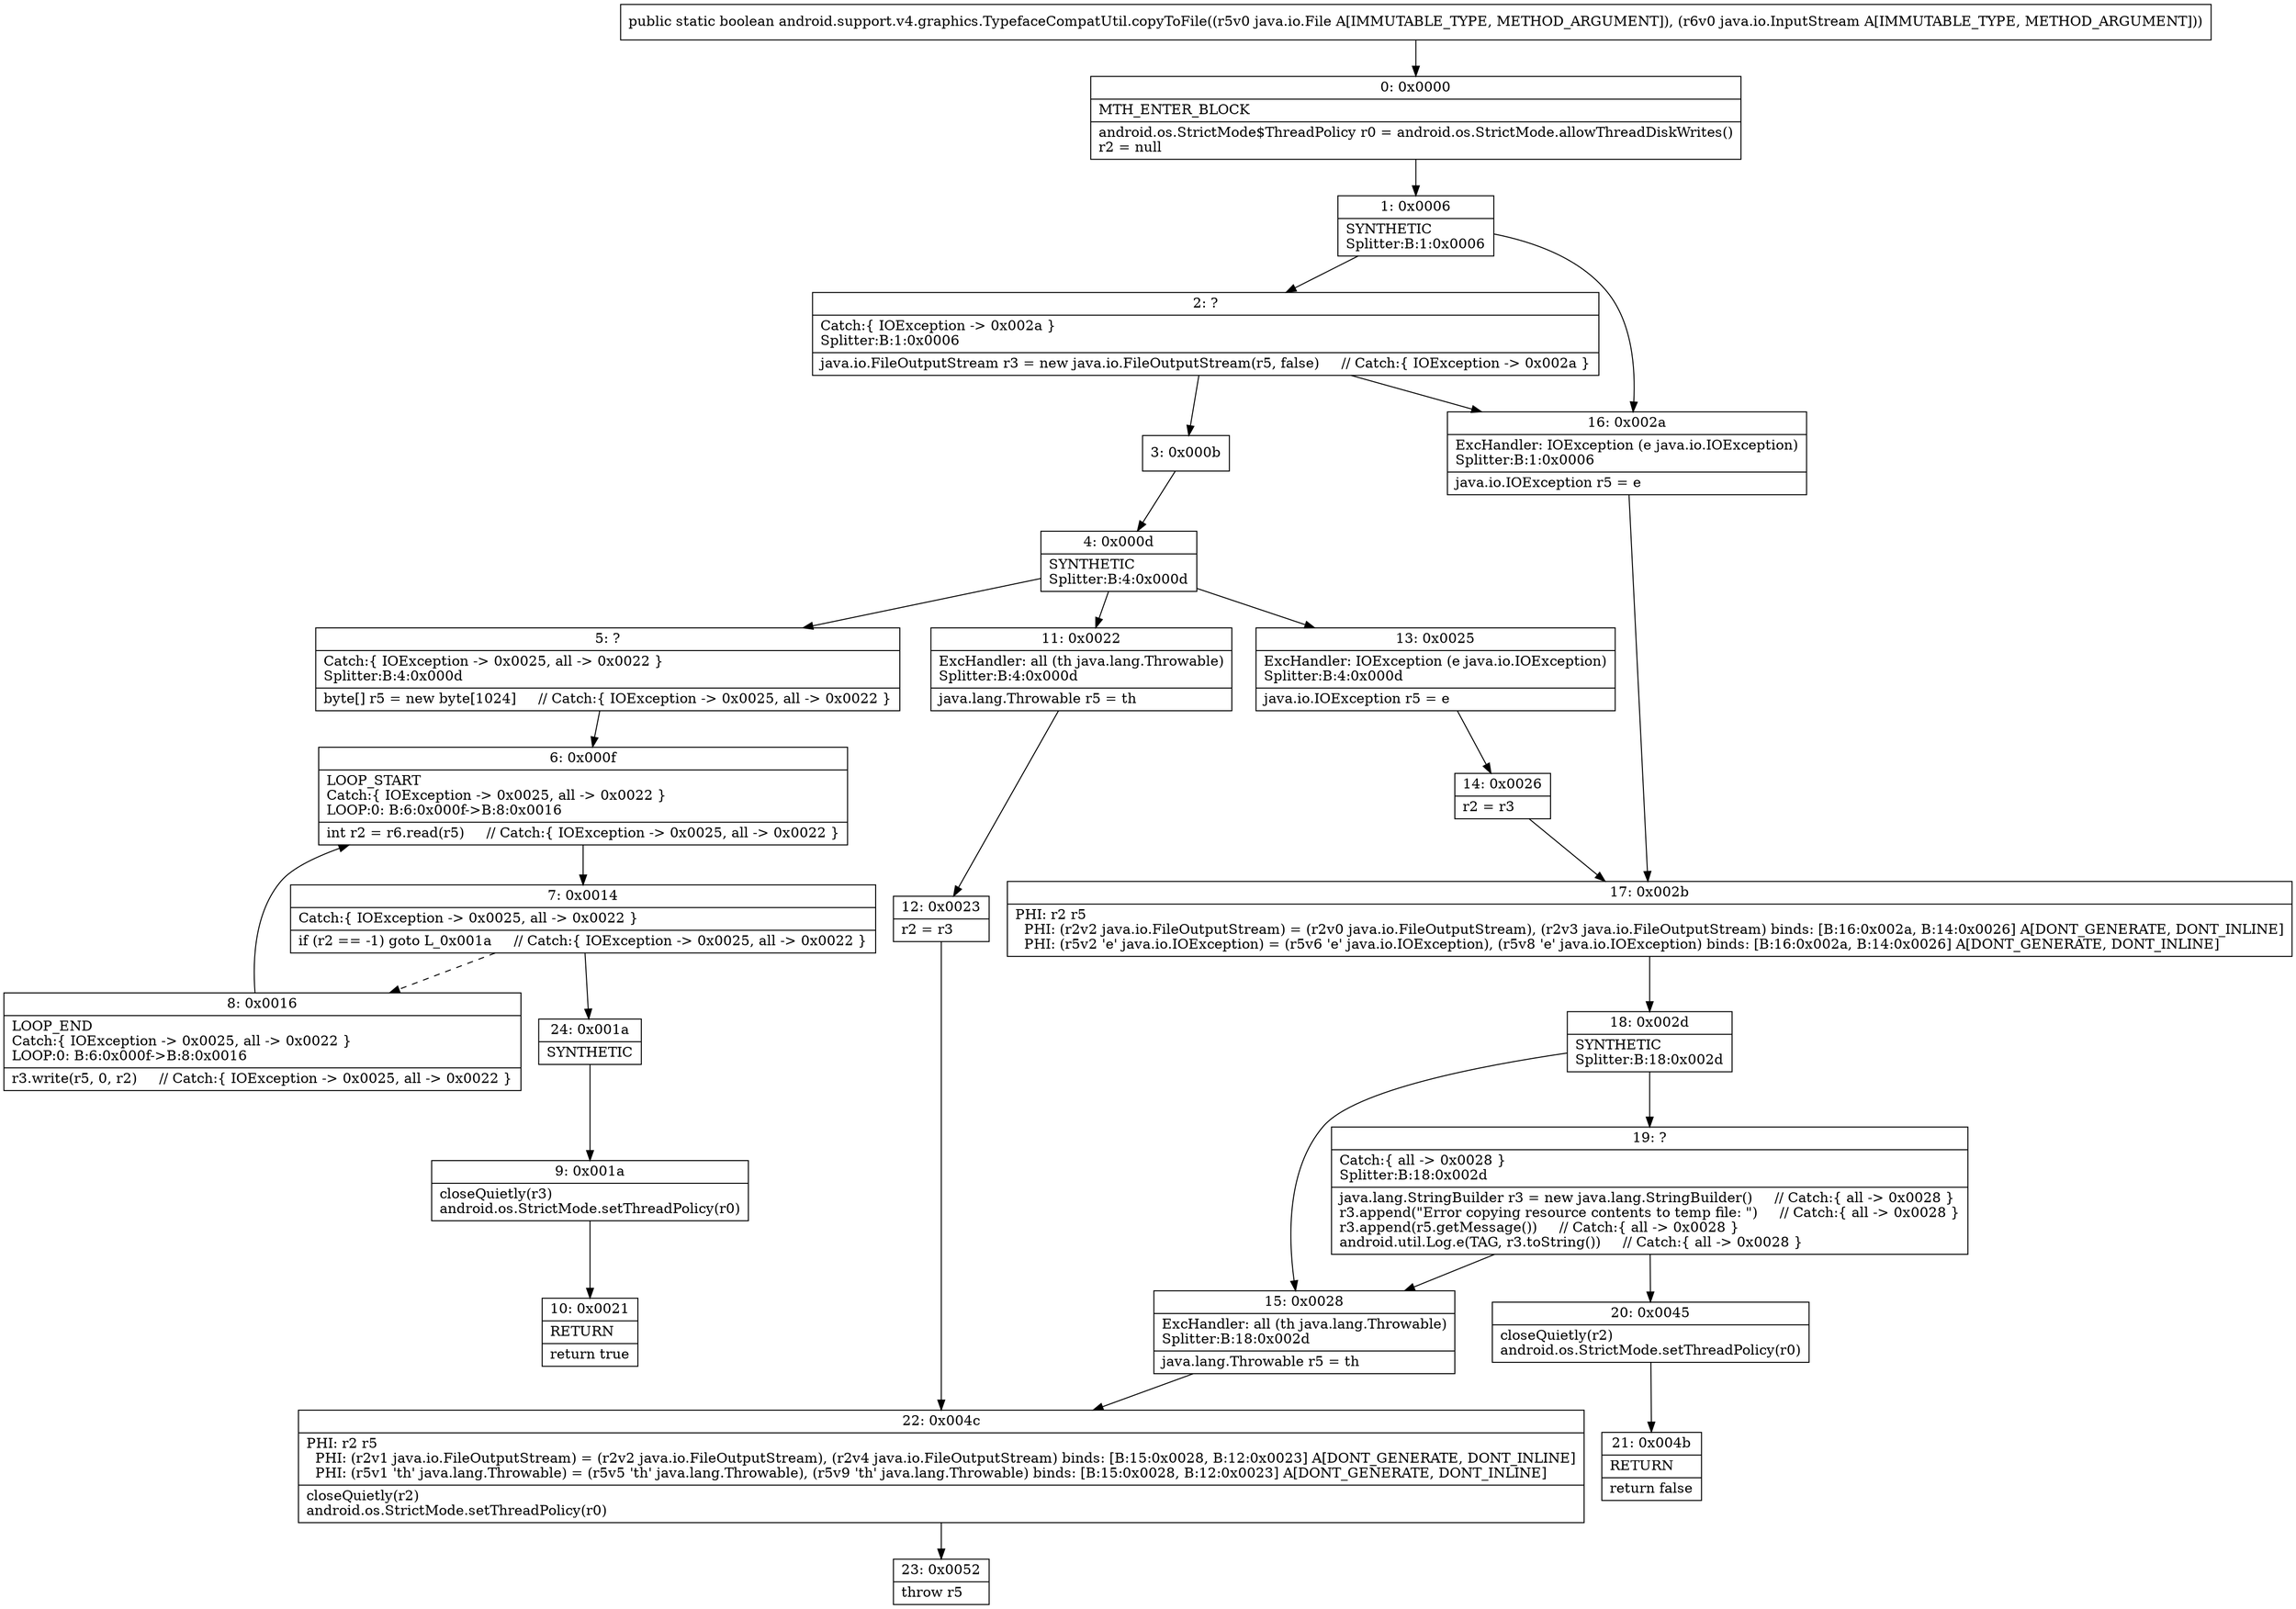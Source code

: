 digraph "CFG forandroid.support.v4.graphics.TypefaceCompatUtil.copyToFile(Ljava\/io\/File;Ljava\/io\/InputStream;)Z" {
Node_0 [shape=record,label="{0\:\ 0x0000|MTH_ENTER_BLOCK\l|android.os.StrictMode$ThreadPolicy r0 = android.os.StrictMode.allowThreadDiskWrites()\lr2 = null\l}"];
Node_1 [shape=record,label="{1\:\ 0x0006|SYNTHETIC\lSplitter:B:1:0x0006\l}"];
Node_2 [shape=record,label="{2\:\ ?|Catch:\{ IOException \-\> 0x002a \}\lSplitter:B:1:0x0006\l|java.io.FileOutputStream r3 = new java.io.FileOutputStream(r5, false)     \/\/ Catch:\{ IOException \-\> 0x002a \}\l}"];
Node_3 [shape=record,label="{3\:\ 0x000b}"];
Node_4 [shape=record,label="{4\:\ 0x000d|SYNTHETIC\lSplitter:B:4:0x000d\l}"];
Node_5 [shape=record,label="{5\:\ ?|Catch:\{ IOException \-\> 0x0025, all \-\> 0x0022 \}\lSplitter:B:4:0x000d\l|byte[] r5 = new byte[1024]     \/\/ Catch:\{ IOException \-\> 0x0025, all \-\> 0x0022 \}\l}"];
Node_6 [shape=record,label="{6\:\ 0x000f|LOOP_START\lCatch:\{ IOException \-\> 0x0025, all \-\> 0x0022 \}\lLOOP:0: B:6:0x000f\-\>B:8:0x0016\l|int r2 = r6.read(r5)     \/\/ Catch:\{ IOException \-\> 0x0025, all \-\> 0x0022 \}\l}"];
Node_7 [shape=record,label="{7\:\ 0x0014|Catch:\{ IOException \-\> 0x0025, all \-\> 0x0022 \}\l|if (r2 == \-1) goto L_0x001a     \/\/ Catch:\{ IOException \-\> 0x0025, all \-\> 0x0022 \}\l}"];
Node_8 [shape=record,label="{8\:\ 0x0016|LOOP_END\lCatch:\{ IOException \-\> 0x0025, all \-\> 0x0022 \}\lLOOP:0: B:6:0x000f\-\>B:8:0x0016\l|r3.write(r5, 0, r2)     \/\/ Catch:\{ IOException \-\> 0x0025, all \-\> 0x0022 \}\l}"];
Node_9 [shape=record,label="{9\:\ 0x001a|closeQuietly(r3)\landroid.os.StrictMode.setThreadPolicy(r0)\l}"];
Node_10 [shape=record,label="{10\:\ 0x0021|RETURN\l|return true\l}"];
Node_11 [shape=record,label="{11\:\ 0x0022|ExcHandler: all (th java.lang.Throwable)\lSplitter:B:4:0x000d\l|java.lang.Throwable r5 = th\l}"];
Node_12 [shape=record,label="{12\:\ 0x0023|r2 = r3\l}"];
Node_13 [shape=record,label="{13\:\ 0x0025|ExcHandler: IOException (e java.io.IOException)\lSplitter:B:4:0x000d\l|java.io.IOException r5 = e\l}"];
Node_14 [shape=record,label="{14\:\ 0x0026|r2 = r3\l}"];
Node_15 [shape=record,label="{15\:\ 0x0028|ExcHandler: all (th java.lang.Throwable)\lSplitter:B:18:0x002d\l|java.lang.Throwable r5 = th\l}"];
Node_16 [shape=record,label="{16\:\ 0x002a|ExcHandler: IOException (e java.io.IOException)\lSplitter:B:1:0x0006\l|java.io.IOException r5 = e\l}"];
Node_17 [shape=record,label="{17\:\ 0x002b|PHI: r2 r5 \l  PHI: (r2v2 java.io.FileOutputStream) = (r2v0 java.io.FileOutputStream), (r2v3 java.io.FileOutputStream) binds: [B:16:0x002a, B:14:0x0026] A[DONT_GENERATE, DONT_INLINE]\l  PHI: (r5v2 'e' java.io.IOException) = (r5v6 'e' java.io.IOException), (r5v8 'e' java.io.IOException) binds: [B:16:0x002a, B:14:0x0026] A[DONT_GENERATE, DONT_INLINE]\l}"];
Node_18 [shape=record,label="{18\:\ 0x002d|SYNTHETIC\lSplitter:B:18:0x002d\l}"];
Node_19 [shape=record,label="{19\:\ ?|Catch:\{ all \-\> 0x0028 \}\lSplitter:B:18:0x002d\l|java.lang.StringBuilder r3 = new java.lang.StringBuilder()     \/\/ Catch:\{ all \-\> 0x0028 \}\lr3.append(\"Error copying resource contents to temp file: \")     \/\/ Catch:\{ all \-\> 0x0028 \}\lr3.append(r5.getMessage())     \/\/ Catch:\{ all \-\> 0x0028 \}\landroid.util.Log.e(TAG, r3.toString())     \/\/ Catch:\{ all \-\> 0x0028 \}\l}"];
Node_20 [shape=record,label="{20\:\ 0x0045|closeQuietly(r2)\landroid.os.StrictMode.setThreadPolicy(r0)\l}"];
Node_21 [shape=record,label="{21\:\ 0x004b|RETURN\l|return false\l}"];
Node_22 [shape=record,label="{22\:\ 0x004c|PHI: r2 r5 \l  PHI: (r2v1 java.io.FileOutputStream) = (r2v2 java.io.FileOutputStream), (r2v4 java.io.FileOutputStream) binds: [B:15:0x0028, B:12:0x0023] A[DONT_GENERATE, DONT_INLINE]\l  PHI: (r5v1 'th' java.lang.Throwable) = (r5v5 'th' java.lang.Throwable), (r5v9 'th' java.lang.Throwable) binds: [B:15:0x0028, B:12:0x0023] A[DONT_GENERATE, DONT_INLINE]\l|closeQuietly(r2)\landroid.os.StrictMode.setThreadPolicy(r0)\l}"];
Node_23 [shape=record,label="{23\:\ 0x0052|throw r5\l}"];
Node_24 [shape=record,label="{24\:\ 0x001a|SYNTHETIC\l}"];
MethodNode[shape=record,label="{public static boolean android.support.v4.graphics.TypefaceCompatUtil.copyToFile((r5v0 java.io.File A[IMMUTABLE_TYPE, METHOD_ARGUMENT]), (r6v0 java.io.InputStream A[IMMUTABLE_TYPE, METHOD_ARGUMENT])) }"];
MethodNode -> Node_0;
Node_0 -> Node_1;
Node_1 -> Node_2;
Node_1 -> Node_16;
Node_2 -> Node_3;
Node_2 -> Node_16;
Node_3 -> Node_4;
Node_4 -> Node_5;
Node_4 -> Node_13;
Node_4 -> Node_11;
Node_5 -> Node_6;
Node_6 -> Node_7;
Node_7 -> Node_8[style=dashed];
Node_7 -> Node_24;
Node_8 -> Node_6;
Node_9 -> Node_10;
Node_11 -> Node_12;
Node_12 -> Node_22;
Node_13 -> Node_14;
Node_14 -> Node_17;
Node_15 -> Node_22;
Node_16 -> Node_17;
Node_17 -> Node_18;
Node_18 -> Node_19;
Node_18 -> Node_15;
Node_19 -> Node_20;
Node_19 -> Node_15;
Node_20 -> Node_21;
Node_22 -> Node_23;
Node_24 -> Node_9;
}

